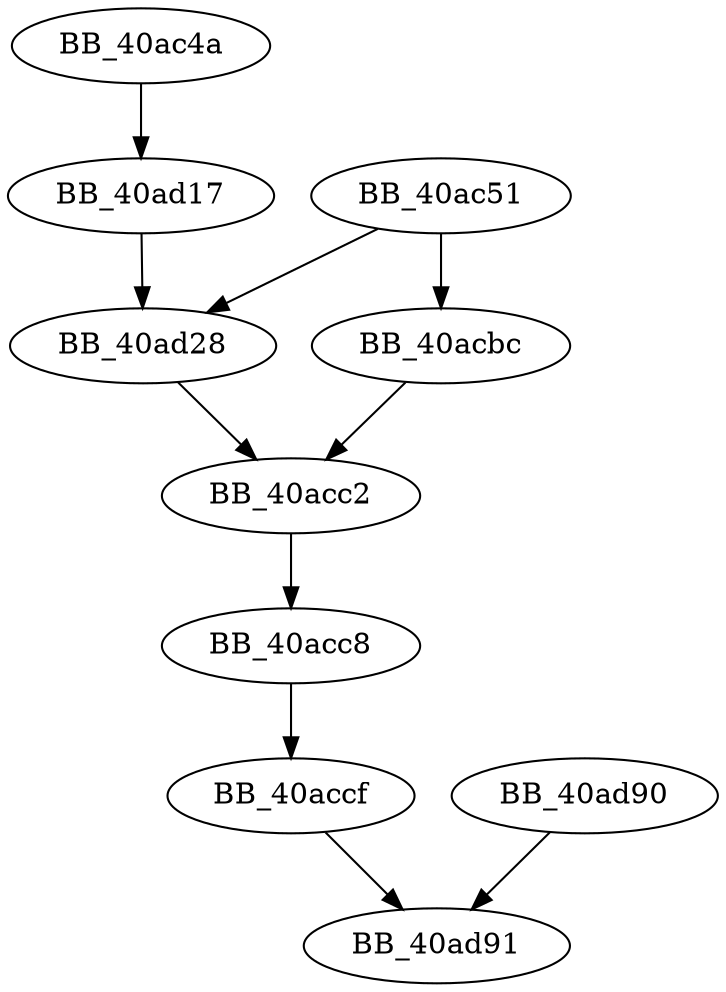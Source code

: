 DiGraph sub_40AC4A{
BB_40ac4a->BB_40ad17
BB_40ac51->BB_40acbc
BB_40ac51->BB_40ad28
BB_40acbc->BB_40acc2
BB_40acc2->BB_40acc8
BB_40acc8->BB_40accf
BB_40accf->BB_40ad91
BB_40ad17->BB_40ad28
BB_40ad28->BB_40acc2
BB_40ad90->BB_40ad91
}
